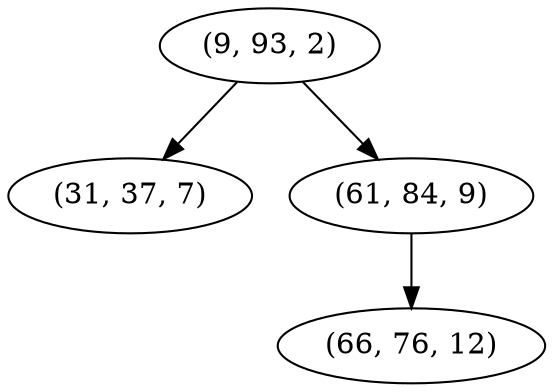 digraph tree {
    "(9, 93, 2)";
    "(31, 37, 7)";
    "(61, 84, 9)";
    "(66, 76, 12)";
    "(9, 93, 2)" -> "(31, 37, 7)";
    "(9, 93, 2)" -> "(61, 84, 9)";
    "(61, 84, 9)" -> "(66, 76, 12)";
}
